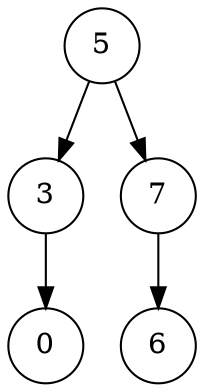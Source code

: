digraph G {
	5->3;
	5->7;
	3->0;
	7->6;
	0 [ shape=circle ];
	3 [ shape=circle ];
	5 [ shape=circle ];
	6 [ shape=circle ];
	7 [ shape=circle ];

}
